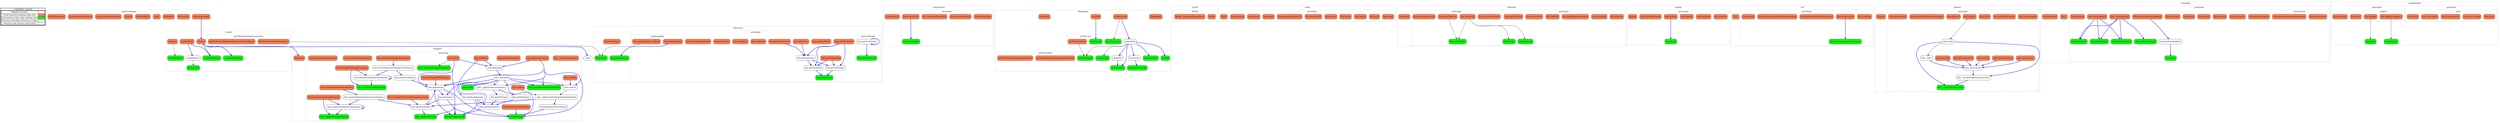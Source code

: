 digraph G {
concentrate = true;
			subgraph legend{
			rank = min;
			label = "legend";
			Legend [shape=none, margin=0, label = <
				<table cellspacing="0" cellpadding="0" border="1"><tr><td>Code2flow Legend</td></tr><tr><td>
				<table cellspacing="0">
				<tr><td>Regular function</td><td width="50px"></td></tr>
				<tr><td>Trunk function (nothing calls this)</td><td bgcolor='coral'></td></tr>
				<tr><td>Leaf function (this calls nothing else)</td><td bgcolor='green'></td></tr>
				<tr><td>Function call which returns no value</td><td>&#8594;</td></tr>
				<tr><td>Function call returns some value</td><td><font color='blue'>&#8594;</font></td></tr>
				</table></td></tr></table>
				>];}
node2 [splines=ortho shape = "rect" style = "rounded,filled" fillcolor = "coral" label = "OpenSeadragon" ];
node6 [splines=ortho shape = "rect" style = "rounded,filled" fillcolor = "coral" label = "isFunction" ];
node8 [splines=ortho shape = "rect" style = "rounded,filled" fillcolor = "coral" label = "isWindow" ];
node10 [splines=ortho shape = "rect" style = "rounded,filled" fillcolor = "coral" label = "type" ];
node12 [splines=ortho shape = "rect" style = "rounded,filled" fillcolor = "coral" label = "isPlainObject" ];
node18 [splines=ortho shape = "rect" style = "rounded,filled" fillcolor = "coral" label = "extend" ];
node21 [splines=ortho shape = "rect" style = "rounded,filled" fillcolor = "coral" label = "requestAnimationFrame" ];
node23 [splines=ortho shape = "rect" style = "rounded,filled" fillcolor = "coral" label = "cancelAnimationFrame" ];
node26 [splines=ortho shape = "rect" style = "rounded,filled" fillcolor = "coral" label = "getOffsetParent" ];
node35 [splines=ortho shape = "rect" style = "rounded,filled" fillcolor = "coral" label = "EventSource" ];
node38 [splines=ortho shape = "rect" style = "rounded,filled" fillcolor = "coral" label = "this.addHandler" ];
node40 [splines=ortho shape = "rect" style = "rounded,filled" fillcolor = "coral" label = "this.removeHandler" ];
node42 [splines=ortho shape = "rect" style = "rounded,filled" fillcolor = "coral" label = "this.removeAllHandlers" ];
node44 [splines=ortho shape = "rect" style = "rounded,filled" fillcolor = "green" label = "this.getHandler" ];
node46 [splines=ortho shape = "rect" style = "rounded,filled" fillcolor = "coral" label = "this.raiseEvent" ];
node52 [splines=ortho shape = "rect" style = "rounded,filled" fillcolor = "coral" label = "TiledImage" ];
node54 [splines=ortho shape = "rect" style = "rounded,filled" fillcolor = "coral" label = "updateLevel" ];
node56 [splines=ortho shape = "rect" style = "rounded" label = "updateTile" ];
node58 [splines=ortho shape = "rect" style = "rounded,filled" fillcolor = "green" label = "getTile" ];
node60 [splines=ortho shape = "rect" style = "rounded,filled" fillcolor = "coral" label = "loadTile" ];
node64 [splines=ortho shape = "rect" style = "rounded,filled" fillcolor = "green" label = "onTileLoad" ];
node63 [splines=ortho shape = "rect" style = "rounded,filled" fillcolor = "coral" label = "onTileLoad.finish" ];
node70 [splines=ortho shape = "rect" style = "rounded,filled" fillcolor = "green" label = "setTileLoaded" ];
node67 [splines=ortho shape = "rect" style = "rounded,filled" fillcolor = "coral" label = "setTileLoaded.getCompletionCallback" ];
node69 [splines=ortho shape = "rect" style = "rounded,filled" fillcolor = "coral" label = "setTileLoaded.completionCallback" ];
node72 [splines=ortho shape = "rect" style = "rounded,filled" fillcolor = "green" label = "positionTile" ];
node74 [splines=ortho shape = "rect" style = "rounded" label = "blendTile" ];
node76 [splines=ortho shape = "rect" style = "rounded,filled" fillcolor = "green" label = "providesCoverage" ];
node78 [splines=ortho shape = "rect" style = "rounded" label = "isCovered" ];
node80 [splines=ortho shape = "rect" style = "rounded,filled" fillcolor = "green" label = "setCoverage" ];
node82 [splines=ortho shape = "rect" style = "rounded,filled" fillcolor = "green" label = "resetCoverage" ];
node84 [splines=ortho shape = "rect" style = "rounded,filled" fillcolor = "green" label = "compareTiles" ];
node86 [splines=ortho shape = "rect" style = "rounded,filled" fillcolor = "coral" label = "drawTiles" ];
node97 [splines=ortho shape = "rect" style = "rounded,filled" fillcolor = "coral" label = "Viewer" ];
node99 [splines=ortho shape = "rect" style = "rounded,filled" fillcolor = "green" label = "_getSafeElemSize" ];
node105 [splines=ortho shape = "rect" style = "rounded,filled" fillcolor = "coral" label = "getTileSourceImplementation" ];
node102 [splines=ortho shape = "rect" style = "rounded,filled" fillcolor = "coral" label = "getTileSourceImplementation.waitUntilReady" ];
node109 [splines=ortho shape = "rect" style = "rounded,filled" fillcolor = "green" label = "scheduleUpdate" ];
node111 [splines=ortho shape = "rect" style = "rounded,filled" fillcolor = "coral" label = "updateMulti" ];
node113 [splines=ortho shape = "rect" style = "rounded" label = "updateOnce" ];
node115 [splines=ortho shape = "rect" style = "rounded,filled" fillcolor = "green" label = "drawWorld" ];
node117 [splines=ortho shape = "rect" style = "rounded,filled" fillcolor = "green" label = "scheduleZoom" ];
node119 [splines=ortho shape = "rect" style = "rounded,filled" fillcolor = "coral" label = "doZoom" ];
node127 [splines=ortho shape = "rect" style = "rounded,filled" fillcolor = "coral" label = "World" ];
node126 [splines=ortho shape = "rect" style = "rounded,filled" fillcolor = "coral" label = "World._delegatedFigureSizes" ];
node133 [splines=ortho shape = "rect" style = "rounded,filled" fillcolor = "coral" label = "Point" ];
node136 [splines=ortho shape = "rect" style = "rounded,filled" fillcolor = "coral" label = "this.clone" ];
node138 [splines=ortho shape = "rect" style = "rounded,filled" fillcolor = "coral" label = "this.plus" ];
node140 [splines=ortho shape = "rect" style = "rounded,filled" fillcolor = "coral" label = "this.minus" ];
node142 [splines=ortho shape = "rect" style = "rounded,filled" fillcolor = "coral" label = "this.times" ];
node144 [splines=ortho shape = "rect" style = "rounded,filled" fillcolor = "coral" label = "this.divide" ];
node146 [splines=ortho shape = "rect" style = "rounded,filled" fillcolor = "coral" label = "this.distanceTo" ];
node148 [splines=ortho shape = "rect" style = "rounded,filled" fillcolor = "coral" label = "this.squaredDistanceTo" ];
node150 [splines=ortho shape = "rect" style = "rounded,filled" fillcolor = "coral" label = "this.apply" ];
node152 [splines=ortho shape = "rect" style = "rounded,filled" fillcolor = "coral" label = "this.equals" ];
node154 [splines=ortho shape = "rect" style = "rounded,filled" fillcolor = "coral" label = "this.toString" ];
node177 [splines=ortho shape = "rect" style = "rounded,filled" fillcolor = "coral" label = "TileCache" ];
node160 [splines=ortho shape = "rect" style = "rounded,filled" fillcolor = "green" label = "TileRecord" ];
node162 [splines=ortho shape = "rect" style = "rounded,filled" fillcolor = "green" label = "ImageRecord" ];
node165 [splines=ortho shape = "rect" style = "rounded,filled" fillcolor = "coral" label = "this.destroy" ];
node167 [splines=ortho shape = "rect" style = "rounded,filled" fillcolor = "coral" label = "this.getImage" ];
node169 [splines=ortho shape = "rect" style = "rounded,filled" fillcolor = "coral" label = "this.getRenderedContext" ];
node171 [splines=ortho shape = "rect" style = "rounded,filled" fillcolor = "coral" label = "this.addTile" ];
node173 [splines=ortho shape = "rect" style = "rounded,filled" fillcolor = "coral" label = "this.removeTile" ];
node175 [splines=ortho shape = "rect" style = "rounded,filled" fillcolor = "coral" label = "this.getTileCount" ];
node180 [splines=ortho shape = "rect" style = "rounded,filled" fillcolor = "coral" label = "this.numTilesLoaded" ];
node182 [splines=ortho shape = "rect" style = "rounded,filled" fillcolor = "coral" label = "this.cacheTile" ];
node184 [splines=ortho shape = "rect" style = "rounded,filled" fillcolor = "coral" label = "this.clearTilesFor" ];
node186 [splines=ortho shape = "rect" style = "rounded,filled" fillcolor = "coral" label = "this.getImageRecord" ];
node188 [splines=ortho shape = "rect" style = "rounded,filled" fillcolor = "green" label = "this._unloadTile" ];
node194 [splines=ortho shape = "rect" style = "rounded,filled" fillcolor = "green" label = "TileSource" ];
node197 [splines=ortho shape = "rect" style = "rounded,filled" fillcolor = "green" label = "this.getTileSize" ];
node199 [splines=ortho shape = "rect" style = "rounded" label = "this.getTileWidth" ];
node201 [splines=ortho shape = "rect" style = "rounded" label = "this.getTileHeight" ];
node206 [splines=ortho shape = "rect" style = "rounded" label = "this.getLevelScale" ];
node205 [splines=ortho shape = "rect" style = "rounded,filled" fillcolor = "green" label = "this.getLevelScale" ];
node208 [splines=ortho shape = "rect" style = "rounded" label = "this.getNumTiles" ];
node210 [splines=ortho shape = "rect" style = "rounded,filled" fillcolor = "coral" label = "this.getPixelRatio" ];
node212 [splines=ortho shape = "rect" style = "rounded,filled" fillcolor = "coral" label = "this.getClosestLevel" ];
node214 [splines=ortho shape = "rect" style = "rounded,filled" fillcolor = "coral" label = "this.getTileAtPoint" ];
node216 [splines=ortho shape = "rect" style = "rounded,filled" fillcolor = "coral" label = "this.getTileBounds" ];
node220 [splines=ortho shape = "rect" style = "rounded,filled" fillcolor = "coral" label = "this.getImageInfo" ];
node219 [splines=ortho shape = "rect" style = "rounded,filled" fillcolor = "coral" label = "this.getImageInfo.callback" ];
node222 [splines=ortho shape = "rect" style = "rounded,filled" fillcolor = "coral" label = "this.supports" ];
node224 [splines=ortho shape = "rect" style = "rounded,filled" fillcolor = "coral" label = "this.configure" ];
node226 [splines=ortho shape = "rect" style = "rounded,filled" fillcolor = "coral" label = "this.getTileUrl" ];
node228 [splines=ortho shape = "rect" style = "rounded,filled" fillcolor = "coral" label = "this.getTileAjaxHeaders" ];
node230 [splines=ortho shape = "rect" style = "rounded,filled" fillcolor = "coral" label = "this.tileExists" ];
node232 [splines=ortho shape = "rect" style = "rounded,filled" fillcolor = "green" label = "processResponse" ];
node234 [splines=ortho shape = "rect" style = "rounded,filled" fillcolor = "coral" label = "determineType" ];
node243 [splines=ortho shape = "rect" style = "rounded,filled" fillcolor = "coral" label = "Spring" ];
node246 [splines=ortho shape = "rect" style = "rounded,filled" fillcolor = "coral" label = "this.resetTo" ];
node248 [splines=ortho shape = "rect" style = "rounded,filled" fillcolor = "coral" label = "this.springTo" ];
node250 [splines=ortho shape = "rect" style = "rounded,filled" fillcolor = "coral" label = "this.shiftBy" ];
node252 [splines=ortho shape = "rect" style = "rounded,filled" fillcolor = "coral" label = "this.update" ];
node254 [splines=ortho shape = "rect" style = "rounded,filled" fillcolor = "coral" label = "this.isAtTargetValue" ];
node256 [splines=ortho shape = "rect" style = "rounded,filled" fillcolor = "green" label = "transform" ];
node262 [splines=ortho shape = "rect" style = "rounded,filled" fillcolor = "coral" label = "Viewport" ];
node265 [splines=ortho shape = "rect" style = "rounded,filled" fillcolor = "coral" label = "this._setContentBounds" ];
node267 [splines=ortho shape = "rect" style = "rounded" label = "this.getHomeZoom" ];
node269 [splines=ortho shape = "rect" style = "rounded" label = "this.getHomeBounds" ];
node271 [splines=ortho shape = "rect" style = "rounded,filled" fillcolor = "coral" label = "this.goHome" ];
node273 [splines=ortho shape = "rect" style = "rounded" label = "this.getMinZoom" ];
node275 [splines=ortho shape = "rect" style = "rounded" label = "this.getMaxZoom" ];
node277 [splines=ortho shape = "rect" style = "rounded,filled" fillcolor = "green" label = "this.getAspectRatio" ];
node279 [splines=ortho shape = "rect" style = "rounded,filled" fillcolor = "coral" label = "this.getContainerSize" ];
node281 [splines=ortho shape = "rect" style = "rounded" label = "this.getBounds" ];
node283 [splines=ortho shape = "rect" style = "rounded,filled" fillcolor = "coral" label = "this.getBoundsWithMargins" ];
node285 [splines=ortho shape = "rect" style = "rounded" label = "this.getCenter" ];
node287 [splines=ortho shape = "rect" style = "rounded,filled" fillcolor = "green" label = "this.getZoom" ];
node289 [splines=ortho shape = "rect" style = "rounded" label = "this._applyZoomConstraints" ];
node291 [splines=ortho shape = "rect" style = "rounded,filled" fillcolor = "green" label = "this._applyBoundaryConstraints" ];
node293 [splines=ortho shape = "rect" style = "rounded,filled" fillcolor = "coral" label = "this.applyConstraints" ];
node295 [splines=ortho shape = "rect" style = "rounded" label = "this._fitBounds" ];
node297 [splines=ortho shape = "rect" style = "rounded" label = "this.fitBounds" ];
node299 [splines=ortho shape = "rect" style = "rounded,filled" fillcolor = "green" label = "this.panTo" ];
node301 [splines=ortho shape = "rect" style = "rounded,filled" fillcolor = "coral" label = "this.zoomBy" ];
node303 [splines=ortho shape = "rect" style = "rounded" label = "this.zoomTo" ];
node305 [splines=ortho shape = "rect" style = "rounded,filled" fillcolor = "coral" label = "this.resize" ];
node307 [splines=ortho shape = "rect" style = "rounded,filled" fillcolor = "green" label = "this._updateContainerInnerSize" ];
node311 [splines=ortho shape = "rect" style = "rounded,filled" fillcolor = "coral" label = "this.update" ];
node313 [splines=ortho shape = "rect" style = "rounded" label = "this._adjustCenterSpringsForZoomPoint" ];
node315 [splines=ortho shape = "rect" style = "rounded,filled" fillcolor = "coral" label = "this.deltaPixelsFromPoints" ];
node317 [splines=ortho shape = "rect" style = "rounded" label = "this.deltaPointsFromPixels" ];
node319 [splines=ortho shape = "rect" style = "rounded" label = "this.pixelFromPoint" ];
node321 [splines=ortho shape = "rect" style = "rounded,filled" fillcolor = "green" label = "this._pixelFromPoint" ];
node323 [splines=ortho shape = "rect" style = "rounded" label = "this.pointFromPixel" ];
node325 [splines=ortho shape = "rect" style = "rounded,filled" fillcolor = "green" label = "this._viewportToImageDelta" ];
node327 [splines=ortho shape = "rect" style = "rounded" label = "this.viewportToImageCoordinates" ];
node329 [splines=ortho shape = "rect" style = "rounded,filled" fillcolor = "green" label = "this._imageToViewportDelta" ];
node331 [splines=ortho shape = "rect" style = "rounded" label = "this.imageToViewportCoordinates" ];
node333 [splines=ortho shape = "rect" style = "rounded,filled" fillcolor = "coral" label = "this.imageToViewportRectangle" ];
node335 [splines=ortho shape = "rect" style = "rounded,filled" fillcolor = "coral" label = "this.viewportToImageRectangle" ];
node337 [splines=ortho shape = "rect" style = "rounded" label = "this.viewerElementToImageCoordinates" ];
node339 [splines=ortho shape = "rect" style = "rounded" label = "this.imageToViewerElementCoordinates" ];
node341 [splines=ortho shape = "rect" style = "rounded,filled" fillcolor = "coral" label = "this.windowToImageCoordinates" ];
node343 [splines=ortho shape = "rect" style = "rounded,filled" fillcolor = "coral" label = "this.imageToWindowCoordinates" ];
node345 [splines=ortho shape = "rect" style = "rounded,filled" fillcolor = "coral" label = "this.viewportToViewerElementRectangle" ];
node347 [splines=ortho shape = "rect" style = "rounded,filled" fillcolor = "coral" label = "this.viewportToImageZoom" ];
node349 [splines=ortho shape = "rect" style = "rounded,filled" fillcolor = "coral" label = "this.imageToViewportZoom" ];
node355 [splines=ortho shape = "rect" style = "rounded,filled" fillcolor = "coral" label = "Tile" ];
node358 [splines=ortho shape = "rect" style = "rounded,filled" fillcolor = "coral" label = "this.toString" ];
node360 [splines=ortho shape = "rect" style = "rounded,filled" fillcolor = "green" label = "this._hasTransparencyChannel" ];
node362 [splines=ortho shape = "rect" style = "rounded,filled" fillcolor = "coral" label = "this.drawCanvas" ];
node364 [splines=ortho shape = "rect" style = "rounded,filled" fillcolor = "coral" label = "this.getScaleForEdgeSmoothing" ];
node368 [splines=ortho shape = "rect" style = "rounded,filled" fillcolor = "coral" label = "this.getTranslationForEdgeSmoothing" ];
node370 [splines=ortho shape = "rect" style = "rounded,filled" fillcolor = "coral" label = "this.unload" ];
node376 [splines=ortho shape = "rect" style = "rounded,filled" fillcolor = "coral" label = "Drawer" ];
node379 [splines=ortho shape = "rect" style = "rounded,filled" fillcolor = "coral" label = "this.needsUpdate" ];
node381 [splines=ortho shape = "rect" style = "rounded,filled" fillcolor = "coral" label = "this.numTilesLoaded" ];
node383 [splines=ortho shape = "rect" style = "rounded,filled" fillcolor = "coral" label = "this.reset" ];
node385 [splines=ortho shape = "rect" style = "rounded,filled" fillcolor = "coral" label = "this.update" ];
node387 [splines=ortho shape = "rect" style = "rounded,filled" fillcolor = "coral" label = "this.destroy" ];
node389 [splines=ortho shape = "rect" style = "rounded" label = "this.clear" ];
node391 [splines=ortho shape = "rect" style = "rounded" label = "this._clear" ];
node393 [splines=ortho shape = "rect" style = "rounded,filled" fillcolor = "coral" label = "this.viewportToDrawerRectangle" ];
node395 [splines=ortho shape = "rect" style = "rounded,filled" fillcolor = "coral" label = "this.drawTile" ];
node397 [splines=ortho shape = "rect" style = "rounded" label = "this._getContext" ];
node399 [splines=ortho shape = "rect" style = "rounded,filled" fillcolor = "coral" label = "this.saveContext" ];
node401 [splines=ortho shape = "rect" style = "rounded,filled" fillcolor = "coral" label = "this.restoreContext" ];
node403 [splines=ortho shape = "rect" style = "rounded,filled" fillcolor = "coral" label = "this.setClip" ];
node405 [splines=ortho shape = "rect" style = "rounded,filled" fillcolor = "coral" label = "this.blendSketch" ];
node407 [splines=ortho shape = "rect" style = "rounded,filled" fillcolor = "coral" label = "this.getCanvasSize" ];
node409 [splines=ortho shape = "rect" style = "rounded,filled" fillcolor = "green" label = "this._calculateCanvasSize" ];
node411 [splines=ortho shape = "rect" style = "rounded" label = "this._calculateSketchCanvasSize" ];
node417 [splines=ortho shape = "rect" style = "rounded,filled" fillcolor = "coral" label = "Rect" ];
node419 [splines=ortho shape = "rect" style = "rounded,filled" fillcolor = "coral" label = "fromSummits" ];
node422 [splines=ortho shape = "rect" style = "rounded,filled" fillcolor = "green" label = "this.clone" ];
node424 [splines=ortho shape = "rect" style = "rounded,filled" fillcolor = "coral" label = "this.getAspectRatio" ];
node426 [splines=ortho shape = "rect" style = "rounded,filled" fillcolor = "green" label = "this.getTopLeft" ];
node428 [splines=ortho shape = "rect" style = "rounded,filled" fillcolor = "green" label = "this.getBottomRight" ];
node430 [splines=ortho shape = "rect" style = "rounded,filled" fillcolor = "green" label = "this.getTopRight" ];
node432 [splines=ortho shape = "rect" style = "rounded,filled" fillcolor = "green" label = "this.getBottomLeft" ];
node434 [splines=ortho shape = "rect" style = "rounded,filled" fillcolor = "coral" label = "this.getCenter" ];
node436 [splines=ortho shape = "rect" style = "rounded,filled" fillcolor = "coral" label = "this.getSize" ];
node438 [splines=ortho shape = "rect" style = "rounded,filled" fillcolor = "coral" label = "this.equals" ];
node440 [splines=ortho shape = "rect" style = "rounded,filled" fillcolor = "coral" label = "this.times" ];
node442 [splines=ortho shape = "rect" style = "rounded,filled" fillcolor = "coral" label = "this.translate" ];
node446 [splines=ortho shape = "rect" style = "rounded,filled" fillcolor = "coral" label = "this.intersection" ];
node445 [splines=ortho shape = "rect" style = "rounded,filled" fillcolor = "coral" label = "this.intersection.getIntersection" ];
node448 [splines=ortho shape = "rect" style = "rounded,filled" fillcolor = "coral" label = "this._getSegments" ];
node450 [splines=ortho shape = "rect" style = "rounded" label = "this.getBoundingBox" ];
node452 [splines=ortho shape = "rect" style = "rounded,filled" fillcolor = "coral" label = "this.getIntegerBoundingBox" ];
node454 [splines=ortho shape = "rect" style = "rounded,filled" fillcolor = "coral" label = "this.containsPoint" ];
node456 [splines=ortho shape = "rect" style = "rounded,filled" fillcolor = "coral" label = "this.toString" ];
node477 [splines=ortho shape = "rect" style = "rounded,filled" fillcolor = "coral" label = "ImageLoader" ];
node462 [splines=ortho shape = "rect" style = "rounded,filled" fillcolor = "green" label = "ImageJob" ];
node473 [splines=ortho shape = "rect" style = "rounded,filled" fillcolor = "coral" label = "this.start" ];
node466 [splines=ortho shape = "rect" style = "rounded,filled" fillcolor = "coral" label = "this.start.onload" ];
node468 [splines=ortho shape = "rect" style = "rounded,filled" fillcolor = "coral" label = "this.start.onerror" ];
node472 [splines=ortho shape = "rect" style = "rounded,filled" fillcolor = "coral" label = "this.start.abort" ];
node475 [splines=ortho shape = "rect" style = "rounded,filled" fillcolor = "coral" label = "this.finish" ];
node483 [splines=ortho shape = "rect" style = "rounded,filled" fillcolor = "coral" label = "this.addJob" ];
node481 [splines=ortho shape = "rect" style = "rounded,filled" fillcolor = "coral" label = "this.addJob.complete" ];
node485 [splines=ortho shape = "rect" style = "rounded,filled" fillcolor = "coral" label = "this.clear" ];
node487 [splines=ortho shape = "rect" style = "rounded,filled" fillcolor = "green" label = "completeJob" ];
node46 -> node44 [color="blue" penwidth="2"];
node54 -> node56 [color="blue" penwidth="2"];
node54 -> node82;
node56 -> node58 [color="blue" penwidth="2"];
node56 -> node70;
node56 -> node72;
node56 -> node74 [color="blue" penwidth="2"];
node56 -> node78 [color="blue" penwidth="2"];
node56 -> node80 [color="blue" penwidth="2"];
node56 -> node84 [color="blue" penwidth="2"];
node60 -> node64 [color="blue" penwidth="2"];
node63 -> node70;
node74 -> node80 [color="blue" penwidth="2"];
node78 -> node76 [color="blue" penwidth="2"];
node97 -> node99 [color="blue" penwidth="2"];
node97 -> node109 [color="blue" penwidth="2"];
node105 -> node194;
node111 -> node109 [color="blue" penwidth="2"];
node111 -> node113 [color="blue" penwidth="2"];
node113 -> node115;
node119 -> node117;
node182 -> node160;
node182 -> node162;
node182 -> node188;
node184 -> node188;
node199 -> node197 [color="blue" penwidth="2"];
node201 -> node197 [color="blue" penwidth="2"];
node206 -> node206 [color="blue" penwidth="2"];
node206 -> node205 [color="blue" penwidth="2"];
node208 -> node199 [color="blue" penwidth="2"];
node208 -> node201 [color="blue" penwidth="2"];
node212 -> node208 [color="blue" penwidth="2"];
node214 -> node199 [color="blue" penwidth="2"];
node214 -> node201 [color="blue" penwidth="2"];
node214 -> node208 [color="blue" penwidth="2"];
node216 -> node199 [color="blue" penwidth="2"];
node216 -> node201 [color="blue" penwidth="2"];
node220 -> node232 [color="blue" penwidth="2"];
node219 -> node194;
node230 -> node208 [color="blue" penwidth="2"];
node252 -> node256 [color="blue" penwidth="2"];
node267 -> node277 [color="blue" penwidth="2"];
node269 -> node267 [color="blue" penwidth="2"];
node269 -> node277 [color="blue" penwidth="2"];
node271 -> node269 [color="blue" penwidth="2"];
node271 -> node297 [color="blue" penwidth="2"];
node273 -> node267 [color="blue" penwidth="2"];
node275 -> node267 [color="blue" penwidth="2"];
node281 -> node277 [color="blue" penwidth="2"];
node281 -> node285 [color="blue" penwidth="2"];
node281 -> node287 [color="blue" penwidth="2"];
node283 -> node281 [color="blue" penwidth="2"];
node285 -> node277 [color="blue" penwidth="2"];
node285 -> node287 [color="blue" penwidth="2"];
node285 -> node319 [color="blue" penwidth="2"];
node285 -> node321 [color="blue" penwidth="2"];
node289 -> node273 [color="blue" penwidth="2"];
node289 -> node275 [color="blue" penwidth="2"];
node293 -> node281 [color="blue" penwidth="2"];
node293 -> node287 [color="blue" penwidth="2"];
node293 -> node289 [color="blue" penwidth="2"];
node293 -> node291 [color="blue" penwidth="2"];
node293 -> node297 [color="blue" penwidth="2"];
node293 -> node303 [color="blue" penwidth="2"];
node295 -> node277 [color="blue" penwidth="2"];
node295 -> node281 [color="blue" penwidth="2"];
node295 -> node285 [color="blue" penwidth="2"];
node295 -> node287 [color="blue" penwidth="2"];
node295 -> node289 [color="blue" penwidth="2"];
node295 -> node291 [color="blue" penwidth="2"];
node295 -> node299 [color="blue" penwidth="2"];
node295 -> node303 [color="blue" penwidth="2"];
node297 -> node295 [color="blue" penwidth="2"];
node301 -> node303 [color="blue" penwidth="2"];
node303 -> node313;
node305 -> node277 [color="blue" penwidth="2"];
node305 -> node281 [color="blue" penwidth="2"];
node305 -> node297 [color="blue" penwidth="2"];
node305 -> node307;
node311 -> node313;
node313 -> node317 [color="blue" penwidth="2"];
node313 -> node319 [color="blue" penwidth="2"];
node315 -> node287 [color="blue" penwidth="2"];
node317 -> node287 [color="blue" penwidth="2"];
node319 -> node281 [color="blue" penwidth="2"];
node319 -> node321 [color="blue" penwidth="2"];
node323 -> node281 [color="blue" penwidth="2"];
node327 -> node325 [color="blue" penwidth="2"];
node327 -> node327 [color="blue" penwidth="2"];
node331 -> node329 [color="blue" penwidth="2"];
node331 -> node331 [color="blue" penwidth="2"];
node333 -> node329 [color="blue" penwidth="2"];
node333 -> node331 [color="blue" penwidth="2"];
node335 -> node325 [color="blue" penwidth="2"];
node335 -> node327 [color="blue" penwidth="2"];
node337 -> node323 [color="blue" penwidth="2"];
node337 -> node327 [color="blue" penwidth="2"];
node339 -> node319 [color="blue" penwidth="2"];
node339 -> node331 [color="blue" penwidth="2"];
node341 -> node337 [color="blue" penwidth="2"];
node343 -> node339 [color="blue" penwidth="2"];
node345 -> node319 [color="blue" penwidth="2"];
node362 -> node360 [color="blue" penwidth="2"];
node385 -> node389;
node389 -> node391;
node389 -> node409 [color="blue" penwidth="2"];
node389 -> node411 [color="blue" penwidth="2"];
node391 -> node397 [color="blue" penwidth="2"];
node395 -> node397 [color="blue" penwidth="2"];
node397 -> node411 [color="blue" penwidth="2"];
node399 -> node397 [color="blue" penwidth="2"];
node401 -> node397 [color="blue" penwidth="2"];
node403 -> node397 [color="blue" penwidth="2"];
node407 -> node397 [color="blue" penwidth="2"];
node411 -> node409 [color="blue" penwidth="2"];
node448 -> node426 [color="blue" penwidth="2"];
node448 -> node428 [color="blue" penwidth="2"];
node448 -> node430 [color="blue" penwidth="2"];
node448 -> node432 [color="blue" penwidth="2"];
node450 -> node422 [color="blue" penwidth="2"];
node452 -> node450 [color="blue" penwidth="2"];
node454 -> node426 [color="blue" penwidth="2"];
node454 -> node430 [color="blue" penwidth="2"];
node454 -> node432 [color="blue" penwidth="2"];
node483 -> node462;
node481 -> node487;
node2 -> node97 [color="blue" penwidth="2"];
node97 -> node262 [color="blue" penwidth="2"];
node97 -> label [color="blue" penwidth="2"];
subgraph clusteropenseadragon0{
node2 node6 node8 node10 node12 node18 node21 node23 node26 node2 node6 node8 node10 node12 node18 node21 node23 node26 ;
label="openseadragon";
style=filled;
color=black;
graph[style=dotted];
};
subgraph clustereventsource31{
node35 node38 node40 node42 node44 node46 node35 ;
label="eventsource";
style=filled;
color=black;
graph[style=dotted];
subgraph clusterprototype36{
node38 node40 node42 node44 node46 node38 node40 node42 node44 node46 ;
label="prototype";
style=filled;
color=black;
graph[style=dotted];
}};
subgraph clustertiledimage49{
node52 node54 node56 node58 node60 node64 node63 node70 node67 node69 node72 node74 node76 node78 node80 node82 node84 node86 node52 node54 node56 node58 node60 node72 node74 node76 node78 node80 node82 node84 node86 ;
label="tiledimage";
style=filled;
color=black;
graph[style=dotted];
subgraph clusteronTileLoad61{
node64 node63 node63 ;
label="onTileLoad";
style=filled;
color=black;
graph[style=dotted];
}subgraph clustersetTileLoaded65{
node70 node67 node69 node67 node69 ;
label="setTileLoaded";
style=filled;
color=black;
graph[style=dotted];
}};
subgraph clusterviewer89{
node97 node99 node105 node102 node109 node111 node113 node115 node117 node119 node97 node99 node109 node111 node113 node115 node117 node119 ;
label="viewer";
style=filled;
color=black;
graph[style=dotted];
subgraph clustergetTileSourceImplementation100{
node105 node102 node102 ;
label="getTileSourceImplementation";
style=filled;
color=black;
graph[style=dotted];
}};
subgraph clusterworld122{
node127 node126 ;
label="world";
style=filled;
color=black;
graph[style=dotted];
subgraph clusterWorld124{
node127 node126 node126 ;
label="World";
style=filled;
color=black;
graph[style=dotted];
}};
subgraph clusterpoint130{
node133 node136 node138 node140 node142 node144 node146 node148 node150 node152 node154 node133 ;
label="point";
style=filled;
color=black;
graph[style=dotted];
subgraph clusterprototype134{
node136 node138 node140 node142 node144 node146 node148 node150 node152 node154 node136 node138 node140 node142 node144 node146 node148 node150 node152 node154 ;
label="prototype";
style=filled;
color=black;
graph[style=dotted];
}};
subgraph clustertilecache157{
node177 node160 node162 node165 node167 node169 node171 node173 node175 node180 node182 node184 node186 node188 node177 node160 node162 ;
label="tilecache";
style=filled;
color=black;
graph[style=dotted];
subgraph clusterprototype163{
node165 node167 node169 node171 node173 node175 node165 node167 node169 node171 node173 node175 ;
label="prototype";
style=filled;
color=black;
graph[style=dotted];
}subgraph clusterprototype178{
node180 node182 node184 node186 node188 node180 node182 node184 node186 node188 ;
label="prototype";
style=filled;
color=black;
graph[style=dotted];
}};
subgraph clustertilesource191{
node194 node197 node199 node201 node206 node205 node208 node210 node212 node214 node216 node220 node219 node222 node224 node226 node228 node230 node232 node234 node194 node232 node234 ;
label="tilesource";
style=filled;
color=black;
graph[style=dotted];
subgraph clusterprototype195{
node197 node199 node201 node206 node205 node208 node210 node212 node214 node216 node220 node219 node222 node224 node226 node228 node230 node197 node199 node201 node208 node210 node212 node214 node216 node222 node224 node226 node228 node230 ;
label="prototype";
style=filled;
color=black;
graph[style=dotted];
subgraph clustergetLevelScale202{
node206 node205 node205 ;
label="getLevelScale";
style=filled;
color=black;
graph[style=dotted];
}subgraph clustergetImageInfo217{
node220 node219 node219 ;
label="getImageInfo";
style=filled;
color=black;
graph[style=dotted];
}}};
subgraph clusterspring237{
node243 node246 node248 node250 node252 node254 node256 node243 node256 ;
label="spring";
style=filled;
color=black;
graph[style=dotted];
subgraph clusterprototype244{
node246 node248 node250 node252 node254 node246 node248 node250 node252 node254 ;
label="prototype";
style=filled;
color=black;
graph[style=dotted];
}};
subgraph clusterviewport259{
node262 node265 node267 node269 node271 node273 node275 node277 node279 node281 node283 node285 node287 node289 node291 node293 node295 node297 node299 node301 node303 node305 node307 node311 node313 node315 node317 node319 node321 node323 node325 node327 node329 node331 node333 node335 node337 node339 node341 node343 node345 node347 node349 node262 ;
label="viewport";
style=filled;
color=black;
graph[style=dotted];
subgraph clusterprototype263{
node265 node267 node269 node271 node273 node275 node277 node279 node281 node283 node285 node287 node289 node291 node293 node295 node297 node299 node301 node303 node305 node307 node311 node313 node315 node317 node319 node321 node323 node325 node327 node329 node331 node333 node335 node337 node339 node341 node343 node345 node347 node349 node265 node267 node269 node271 node273 node275 node277 node279 node281 node283 node285 node287 node289 node291 node293 node295 node297 node299 node301 node303 node305 node307 node311 node313 node315 node317 node319 node321 node323 node325 node327 node329 node331 node333 node335 node337 node339 node341 node343 node345 node347 node349 ;
label="prototype";
style=filled;
color=black;
graph[style=dotted];
}};
subgraph clustertile352{
node355 node358 node360 node362 node364 node368 node370 node355 ;
label="tile";
style=filled;
color=black;
graph[style=dotted];
subgraph clusterprototype356{
node358 node360 node362 node364 node368 node370 node358 node360 node362 node364 node368 node370 ;
label="prototype";
style=filled;
color=black;
graph[style=dotted];
}};
subgraph clusterdrawer373{
node376 node379 node381 node383 node385 node387 node389 node391 node393 node395 node397 node399 node401 node403 node405 node407 node409 node411 node376 ;
label="drawer";
style=filled;
color=black;
graph[style=dotted];
subgraph clusterprototype377{
node379 node381 node383 node385 node387 node389 node391 node393 node395 node397 node399 node401 node403 node405 node407 node409 node411 node379 node381 node383 node385 node387 node389 node391 node393 node395 node397 node399 node401 node403 node405 node407 node409 node411 ;
label="prototype";
style=filled;
color=black;
graph[style=dotted];
}};
subgraph clusterrectangle414{
node417 node419 node422 node424 node426 node428 node430 node432 node434 node436 node438 node440 node442 node446 node445 node448 node450 node452 node454 node456 node417 node419 ;
label="rectangle";
style=filled;
color=black;
graph[style=dotted];
subgraph clusterprototype420{
node422 node424 node426 node428 node430 node432 node434 node436 node438 node440 node442 node446 node445 node448 node450 node452 node454 node456 node422 node424 node426 node428 node430 node432 node434 node436 node438 node440 node442 node448 node450 node452 node454 node456 ;
label="prototype";
style=filled;
color=black;
graph[style=dotted];
subgraph clusterintersection443{
node446 node445 node445 ;
label="intersection";
style=filled;
color=black;
graph[style=dotted];
}}};
subgraph clusterimageloader459{
node477 node462 node473 node466 node468 node472 node475 node483 node481 node485 node487 node477 node462 node487 ;
label="imageloader";
style=filled;
color=black;
graph[style=dotted];
subgraph clusterprototype463{
node473 node466 node468 node472 node475 node475 ;
label="prototype";
style=filled;
color=black;
graph[style=dotted];
subgraph clusterstart464{
node473 node466 node468 node472 node466 node468 node472 ;
label="start";
style=filled;
color=black;
graph[style=dotted];
}}subgraph clusterprototype478{
node483 node481 node485 node485 ;
label="prototype";
style=filled;
color=black;
graph[style=dotted];
subgraph clusteraddJob479{
node483 node481 node481 ;
label="addJob";
style=filled;
color=black;
graph[style=dotted];
}}};
}
